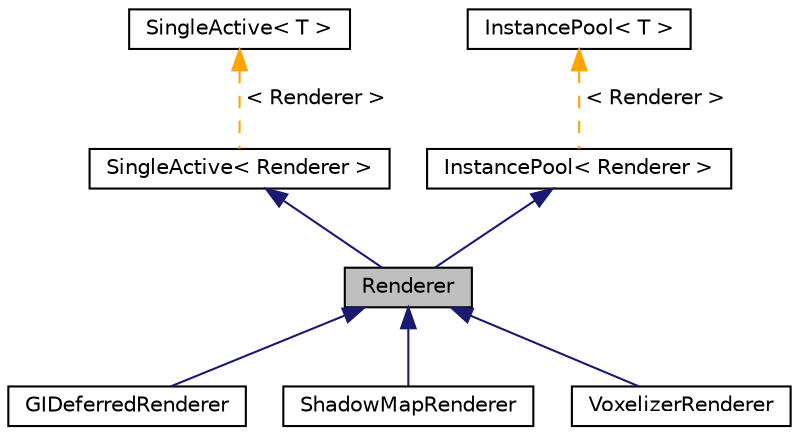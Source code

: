 digraph "Renderer"
{
 // INTERACTIVE_SVG=YES
 // LATEX_PDF_SIZE
  edge [fontname="Helvetica",fontsize="10",labelfontname="Helvetica",labelfontsize="10"];
  node [fontname="Helvetica",fontsize="10",shape=record];
  Node1 [label="Renderer",height=0.2,width=0.4,color="black", fillcolor="grey75", style="filled", fontcolor="black",tooltip="A base class for renderers. All the rendering logic should reside in the abstract method Render"];
  Node2 -> Node1 [dir="back",color="midnightblue",fontsize="10",style="solid",fontname="Helvetica"];
  Node2 [label="SingleActive\< Renderer \>",height=0.2,width=0.4,color="black", fillcolor="white", style="filled",URL="$class_single_active.html",tooltip=" "];
  Node3 -> Node2 [dir="back",color="orange",fontsize="10",style="dashed",label=" \< Renderer \>" ,fontname="Helvetica"];
  Node3 [label="SingleActive\< T \>",height=0.2,width=0.4,color="black", fillcolor="white", style="filled",URL="$class_single_active.html",tooltip="Template class for set up a single instance of certain class as active, differentiating it from the r..."];
  Node4 -> Node1 [dir="back",color="midnightblue",fontsize="10",style="solid",fontname="Helvetica"];
  Node4 [label="InstancePool\< Renderer \>",height=0.2,width=0.4,color="black", fillcolor="white", style="filled",URL="$class_instance_pool.html",tooltip=" "];
  Node5 -> Node4 [dir="back",color="orange",fontsize="10",style="dashed",label=" \< Renderer \>" ,fontname="Helvetica"];
  Node5 [label="InstancePool\< T \>",height=0.2,width=0.4,color="black", fillcolor="white", style="filled",URL="$class_instance_pool.html",tooltip="Stores all instaces of the inheriting class"];
  Node1 -> Node6 [dir="back",color="midnightblue",fontsize="10",style="solid",fontname="Helvetica"];
  Node6 [label="GIDeferredRenderer",height=0.2,width=0.4,color="black", fillcolor="white", style="filled",URL="$class_g_i_deferred_renderer.html",tooltip="The main renderer for the engine. Uses a deferred rendering path. Handles geometry pass and light pas..."];
  Node1 -> Node7 [dir="back",color="midnightblue",fontsize="10",style="solid",fontname="Helvetica"];
  Node7 [label="ShadowMapRenderer",height=0.2,width=0.4,color="black", fillcolor="white", style="filled",URL="$class_shadow_map_renderer.html",tooltip=" "];
  Node1 -> Node8 [dir="back",color="midnightblue",fontsize="10",style="solid",fontname="Helvetica"];
  Node8 [label="VoxelizerRenderer",height=0.2,width=0.4,color="black", fillcolor="white", style="filled",URL="$class_voxelizer_renderer.html",tooltip=" "];
}
